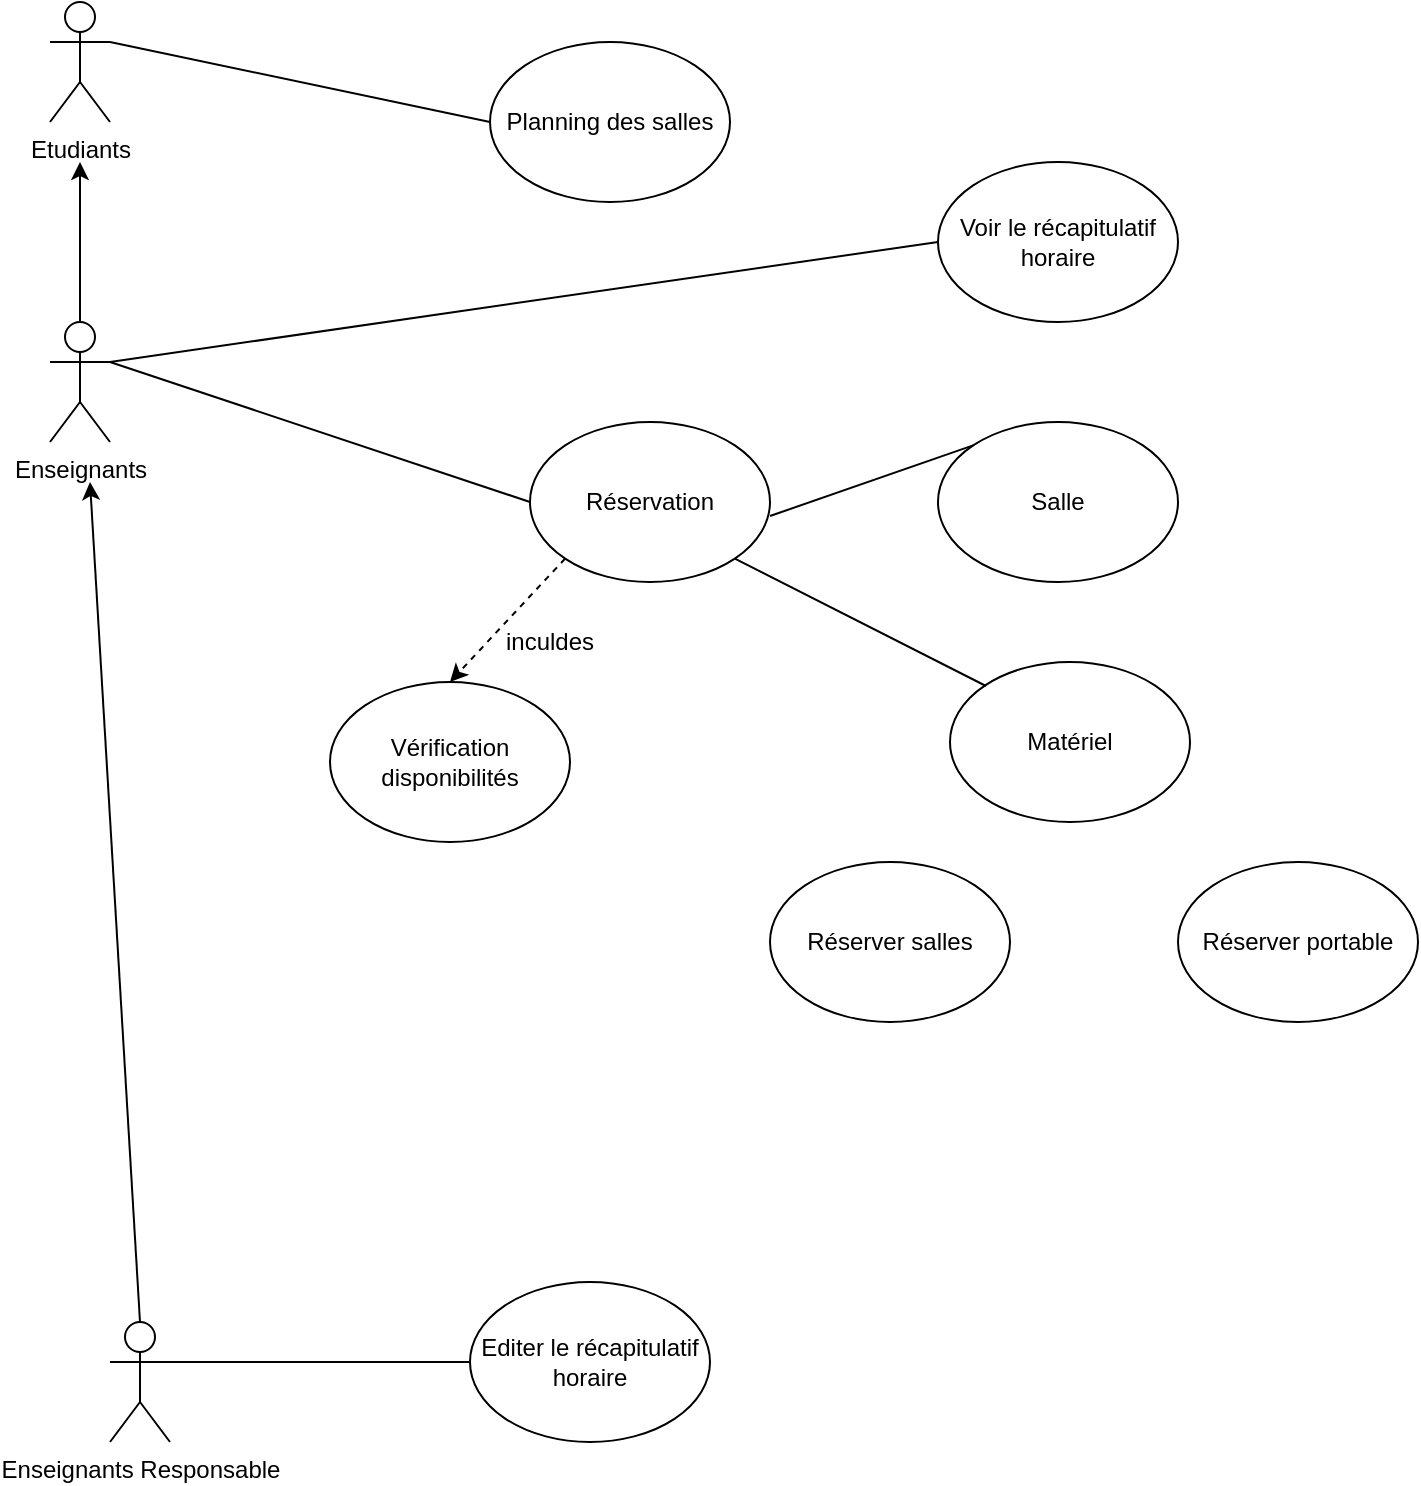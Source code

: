 <mxfile version="14.6.9" type="github">
  <diagram id="aZW2og4iY2sZ18Pd9p-M" name="Page-1">
    <mxGraphModel dx="1038" dy="548" grid="1" gridSize="10" guides="1" tooltips="1" connect="1" arrows="1" fold="1" page="1" pageScale="1" pageWidth="827" pageHeight="1169" math="0" shadow="0">
      <root>
        <mxCell id="0" />
        <mxCell id="1" parent="0" />
        <mxCell id="ufmUVRXsIQe93lh_B5v7-1" value="Enseignants" style="shape=umlActor;verticalLabelPosition=bottom;verticalAlign=top;html=1;outlineConnect=0;" vertex="1" parent="1">
          <mxGeometry x="110" y="180" width="30" height="60" as="geometry" />
        </mxCell>
        <mxCell id="ufmUVRXsIQe93lh_B5v7-2" value="Etudiants" style="shape=umlActor;verticalLabelPosition=bottom;verticalAlign=top;html=1;outlineConnect=0;" vertex="1" parent="1">
          <mxGeometry x="110" y="20" width="30" height="60" as="geometry" />
        </mxCell>
        <mxCell id="ufmUVRXsIQe93lh_B5v7-3" value="Salle" style="ellipse;whiteSpace=wrap;html=1;" vertex="1" parent="1">
          <mxGeometry x="554" y="230" width="120" height="80" as="geometry" />
        </mxCell>
        <mxCell id="ufmUVRXsIQe93lh_B5v7-4" value="Réservation" style="ellipse;whiteSpace=wrap;html=1;" vertex="1" parent="1">
          <mxGeometry x="350" y="230" width="120" height="80" as="geometry" />
        </mxCell>
        <mxCell id="ufmUVRXsIQe93lh_B5v7-5" value="Planning des salles" style="ellipse;whiteSpace=wrap;html=1;" vertex="1" parent="1">
          <mxGeometry x="330" y="40" width="120" height="80" as="geometry" />
        </mxCell>
        <mxCell id="ufmUVRXsIQe93lh_B5v7-6" value="Voir le récapitulatif horaire" style="ellipse;whiteSpace=wrap;html=1;" vertex="1" parent="1">
          <mxGeometry x="554" y="100" width="120" height="80" as="geometry" />
        </mxCell>
        <mxCell id="ufmUVRXsIQe93lh_B5v7-7" value="Enseignants Responsable" style="shape=umlActor;verticalLabelPosition=bottom;verticalAlign=top;html=1;outlineConnect=0;" vertex="1" parent="1">
          <mxGeometry x="140" y="680" width="30" height="60" as="geometry" />
        </mxCell>
        <mxCell id="ufmUVRXsIQe93lh_B5v7-8" value="Editer&amp;nbsp;le récapitulatif horaire" style="ellipse;whiteSpace=wrap;html=1;" vertex="1" parent="1">
          <mxGeometry x="320" y="660" width="120" height="80" as="geometry" />
        </mxCell>
        <mxCell id="ufmUVRXsIQe93lh_B5v7-10" value="" style="endArrow=none;html=1;entryX=0;entryY=0.5;entryDx=0;entryDy=0;exitX=1;exitY=0.333;exitDx=0;exitDy=0;exitPerimeter=0;" edge="1" parent="1" source="ufmUVRXsIQe93lh_B5v7-1" target="ufmUVRXsIQe93lh_B5v7-4">
          <mxGeometry width="50" height="50" relative="1" as="geometry">
            <mxPoint x="204" y="480.86" as="sourcePoint" />
            <mxPoint x="301.574" y="359.144" as="targetPoint" />
          </mxGeometry>
        </mxCell>
        <mxCell id="ufmUVRXsIQe93lh_B5v7-11" value="" style="endArrow=none;html=1;entryX=0;entryY=0.5;entryDx=0;entryDy=0;exitX=1;exitY=0.333;exitDx=0;exitDy=0;exitPerimeter=0;" edge="1" parent="1" source="ufmUVRXsIQe93lh_B5v7-2" target="ufmUVRXsIQe93lh_B5v7-5">
          <mxGeometry width="50" height="50" relative="1" as="geometry">
            <mxPoint x="154" y="410" as="sourcePoint" />
            <mxPoint x="314" y="520" as="targetPoint" />
          </mxGeometry>
        </mxCell>
        <mxCell id="ufmUVRXsIQe93lh_B5v7-12" value="" style="endArrow=none;html=1;entryX=0;entryY=0.5;entryDx=0;entryDy=0;" edge="1" parent="1" target="ufmUVRXsIQe93lh_B5v7-6">
          <mxGeometry width="50" height="50" relative="1" as="geometry">
            <mxPoint x="140" y="200" as="sourcePoint" />
            <mxPoint x="281.574" y="318.284" as="targetPoint" />
          </mxGeometry>
        </mxCell>
        <mxCell id="ufmUVRXsIQe93lh_B5v7-13" value="" style="endArrow=none;html=1;entryX=0;entryY=0.5;entryDx=0;entryDy=0;exitX=1;exitY=0.333;exitDx=0;exitDy=0;exitPerimeter=0;" edge="1" parent="1" source="ufmUVRXsIQe93lh_B5v7-7" target="ufmUVRXsIQe93lh_B5v7-8">
          <mxGeometry width="50" height="50" relative="1" as="geometry">
            <mxPoint x="100" y="651.72" as="sourcePoint" />
            <mxPoint x="197.574" y="530.004" as="targetPoint" />
          </mxGeometry>
        </mxCell>
        <mxCell id="ufmUVRXsIQe93lh_B5v7-14" value="Matériel" style="ellipse;whiteSpace=wrap;html=1;" vertex="1" parent="1">
          <mxGeometry x="560" y="350" width="120" height="80" as="geometry" />
        </mxCell>
        <mxCell id="ufmUVRXsIQe93lh_B5v7-16" value="" style="endArrow=none;html=1;entryX=1;entryY=1;entryDx=0;entryDy=0;" edge="1" parent="1" target="ufmUVRXsIQe93lh_B5v7-4">
          <mxGeometry width="50" height="50" relative="1" as="geometry">
            <mxPoint x="578" y="362" as="sourcePoint" />
            <mxPoint x="514" y="260" as="targetPoint" />
          </mxGeometry>
        </mxCell>
        <mxCell id="ufmUVRXsIQe93lh_B5v7-17" value="" style="endArrow=none;html=1;exitX=0;exitY=0;exitDx=0;exitDy=0;" edge="1" parent="1" source="ufmUVRXsIQe93lh_B5v7-3">
          <mxGeometry width="50" height="50" relative="1" as="geometry">
            <mxPoint x="694" y="230" as="sourcePoint" />
            <mxPoint x="470" y="277" as="targetPoint" />
          </mxGeometry>
        </mxCell>
        <mxCell id="ufmUVRXsIQe93lh_B5v7-21" value="Vérification disponibilités" style="ellipse;whiteSpace=wrap;html=1;" vertex="1" parent="1">
          <mxGeometry x="250" y="360" width="120" height="80" as="geometry" />
        </mxCell>
        <mxCell id="ufmUVRXsIQe93lh_B5v7-22" value="" style="endArrow=classic;html=1;exitX=0;exitY=1;exitDx=0;exitDy=0;entryX=0.5;entryY=0;entryDx=0;entryDy=0;dashed=1;" edge="1" parent="1" source="ufmUVRXsIQe93lh_B5v7-4" target="ufmUVRXsIQe93lh_B5v7-21">
          <mxGeometry width="50" height="50" relative="1" as="geometry">
            <mxPoint x="290" y="420" as="sourcePoint" />
            <mxPoint x="340" y="370" as="targetPoint" />
          </mxGeometry>
        </mxCell>
        <mxCell id="ufmUVRXsIQe93lh_B5v7-24" value="inculdes" style="text;html=1;strokeColor=none;fillColor=none;align=center;verticalAlign=middle;whiteSpace=wrap;rounded=0;" vertex="1" parent="1">
          <mxGeometry x="340" y="330" width="40" height="20" as="geometry" />
        </mxCell>
        <mxCell id="ufmUVRXsIQe93lh_B5v7-25" value="Réserver salles" style="ellipse;whiteSpace=wrap;html=1;" vertex="1" parent="1">
          <mxGeometry x="470" y="450" width="120" height="80" as="geometry" />
        </mxCell>
        <mxCell id="ufmUVRXsIQe93lh_B5v7-26" value="Réserver portable" style="ellipse;whiteSpace=wrap;html=1;" vertex="1" parent="1">
          <mxGeometry x="674" y="450" width="120" height="80" as="geometry" />
        </mxCell>
        <mxCell id="ufmUVRXsIQe93lh_B5v7-27" value="" style="endArrow=classic;html=1;exitX=0.5;exitY=0;exitDx=0;exitDy=0;exitPerimeter=0;" edge="1" parent="1" source="ufmUVRXsIQe93lh_B5v7-7">
          <mxGeometry width="50" height="50" relative="1" as="geometry">
            <mxPoint x="290" y="420" as="sourcePoint" />
            <mxPoint x="130" y="260" as="targetPoint" />
          </mxGeometry>
        </mxCell>
        <mxCell id="ufmUVRXsIQe93lh_B5v7-28" value="" style="endArrow=classic;html=1;exitX=0.5;exitY=0;exitDx=0;exitDy=0;exitPerimeter=0;" edge="1" parent="1" source="ufmUVRXsIQe93lh_B5v7-1">
          <mxGeometry width="50" height="50" relative="1" as="geometry">
            <mxPoint x="110" y="170" as="sourcePoint" />
            <mxPoint x="125" y="100" as="targetPoint" />
          </mxGeometry>
        </mxCell>
      </root>
    </mxGraphModel>
  </diagram>
</mxfile>
